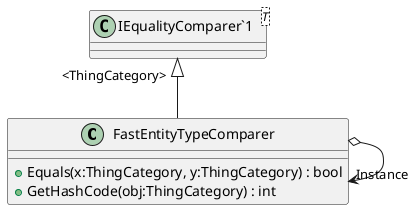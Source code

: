 @startuml
class FastEntityTypeComparer {
    + Equals(x:ThingCategory, y:ThingCategory) : bool
    + GetHashCode(obj:ThingCategory) : int
}
class "IEqualityComparer`1"<T> {
}
"IEqualityComparer`1" "<ThingCategory>" <|-- FastEntityTypeComparer
FastEntityTypeComparer o-> "Instance" FastEntityTypeComparer
@enduml
